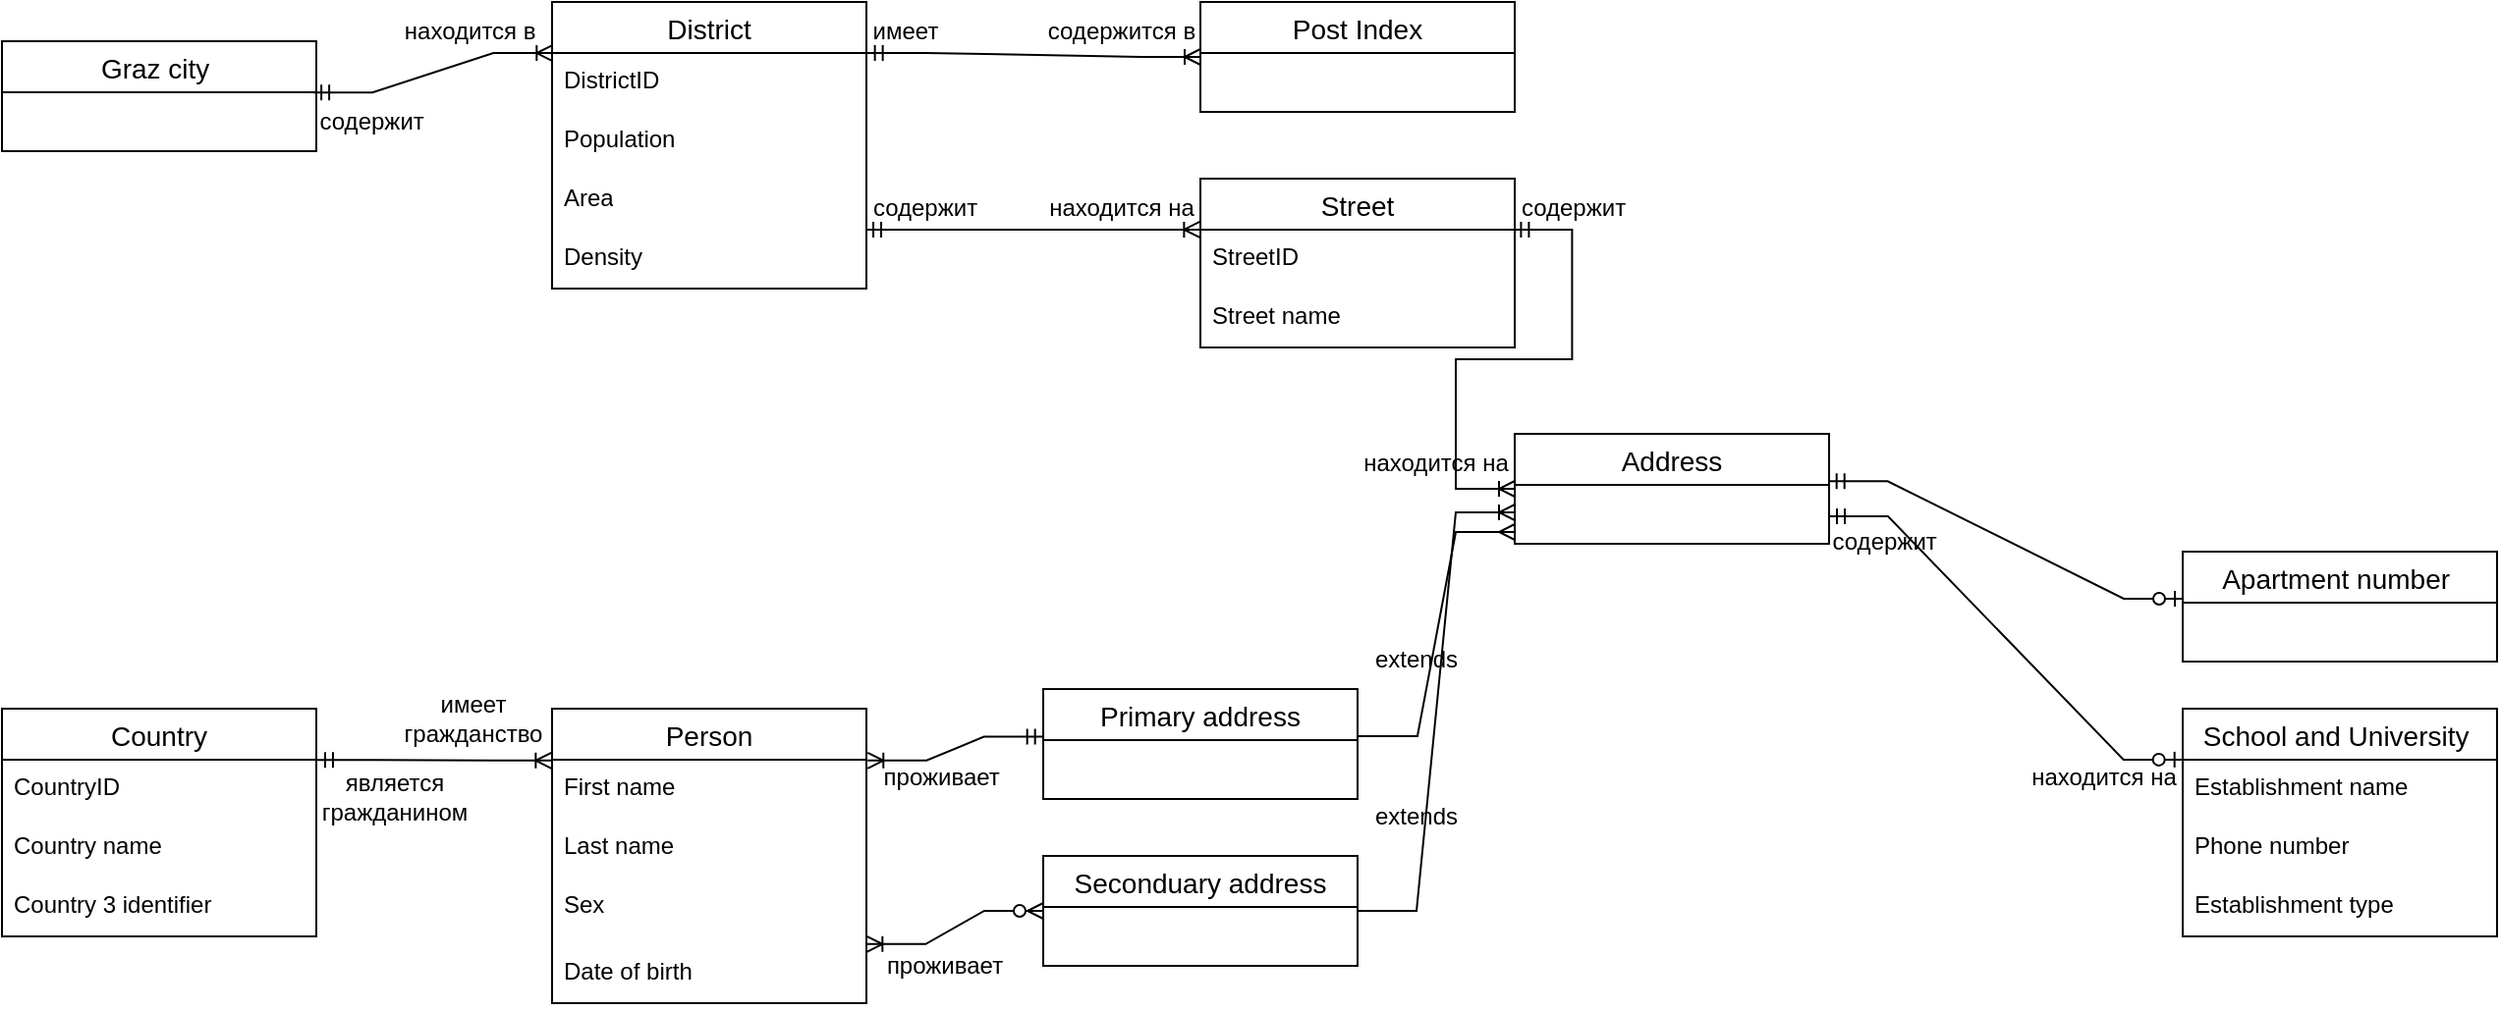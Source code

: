<mxfile version="22.1.2" type="device">
  <diagram id="R2lEEEUBdFMjLlhIrx00" name="Page-1">
    <mxGraphModel dx="1423" dy="329" grid="1" gridSize="10" guides="1" tooltips="1" connect="1" arrows="1" fold="1" page="1" pageScale="1" pageWidth="850" pageHeight="1100" math="0" shadow="0" extFonts="Permanent Marker^https://fonts.googleapis.com/css?family=Permanent+Marker">
      <root>
        <mxCell id="0" />
        <mxCell id="1" parent="0" />
        <mxCell id="wSDn43---LlVD-sOJfg0-11" value="District" style="swimlane;fontStyle=0;childLayout=stackLayout;horizontal=1;startSize=26;horizontalStack=0;resizeParent=1;resizeParentMax=0;resizeLast=0;collapsible=1;marginBottom=0;align=center;fontSize=14;" parent="1" vertex="1">
          <mxGeometry x="-210" y="120" width="160" height="146" as="geometry" />
        </mxCell>
        <mxCell id="wSDn43---LlVD-sOJfg0-12" value="DistrictID" style="text;strokeColor=none;fillColor=none;spacingLeft=4;spacingRight=4;overflow=hidden;rotatable=0;points=[[0,0.5],[1,0.5]];portConstraint=eastwest;fontSize=12;whiteSpace=wrap;html=1;" parent="wSDn43---LlVD-sOJfg0-11" vertex="1">
          <mxGeometry y="26" width="160" height="30" as="geometry" />
        </mxCell>
        <mxCell id="wSDn43---LlVD-sOJfg0-13" value="Population" style="text;strokeColor=none;fillColor=none;spacingLeft=4;spacingRight=4;overflow=hidden;rotatable=0;points=[[0,0.5],[1,0.5]];portConstraint=eastwest;fontSize=12;whiteSpace=wrap;html=1;" parent="wSDn43---LlVD-sOJfg0-11" vertex="1">
          <mxGeometry y="56" width="160" height="30" as="geometry" />
        </mxCell>
        <mxCell id="wSDn43---LlVD-sOJfg0-14" value="Area" style="text;strokeColor=none;fillColor=none;spacingLeft=4;spacingRight=4;overflow=hidden;rotatable=0;points=[[0,0.5],[1,0.5]];portConstraint=eastwest;fontSize=12;whiteSpace=wrap;html=1;" parent="wSDn43---LlVD-sOJfg0-11" vertex="1">
          <mxGeometry y="86" width="160" height="30" as="geometry" />
        </mxCell>
        <mxCell id="wSDn43---LlVD-sOJfg0-18" value="Density" style="text;strokeColor=none;fillColor=none;spacingLeft=4;spacingRight=4;overflow=hidden;rotatable=0;points=[[0,0.5],[1,0.5]];portConstraint=eastwest;fontSize=12;whiteSpace=wrap;html=1;" parent="wSDn43---LlVD-sOJfg0-11" vertex="1">
          <mxGeometry y="116" width="160" height="30" as="geometry" />
        </mxCell>
        <mxCell id="wSDn43---LlVD-sOJfg0-2" value="Graz city " style="swimlane;fontStyle=0;childLayout=stackLayout;horizontal=1;startSize=26;horizontalStack=0;resizeParent=1;resizeParentMax=0;resizeLast=0;collapsible=1;marginBottom=0;align=center;fontSize=14;" parent="1" vertex="1">
          <mxGeometry x="-490" y="140" width="160" height="56" as="geometry">
            <mxRectangle x="30" y="140" width="60" height="30" as="alternateBounds" />
          </mxGeometry>
        </mxCell>
        <mxCell id="wSDn43---LlVD-sOJfg0-17" value="" style="edgeStyle=entityRelationEdgeStyle;fontSize=12;html=1;endArrow=ERoneToMany;startArrow=ERmandOne;rounded=0;entryX=0.001;entryY=0.001;entryDx=0;entryDy=0;entryPerimeter=0;exitX=0.991;exitY=0.467;exitDx=0;exitDy=0;exitPerimeter=0;" parent="1" source="wSDn43---LlVD-sOJfg0-2" target="wSDn43---LlVD-sOJfg0-12" edge="1">
          <mxGeometry width="100" height="100" relative="1" as="geometry">
            <mxPoint y="166" as="sourcePoint" />
            <mxPoint x="320" y="180" as="targetPoint" />
          </mxGeometry>
        </mxCell>
        <mxCell id="wSDn43---LlVD-sOJfg0-19" value="" style="edgeStyle=entityRelationEdgeStyle;fontSize=12;html=1;endArrow=ERoneToMany;startArrow=ERmandOne;rounded=0;exitX=1.002;exitY=0;exitDx=0;exitDy=0;exitPerimeter=0;entryX=0;entryY=0.5;entryDx=0;entryDy=0;" parent="1" source="wSDn43---LlVD-sOJfg0-12" target="wSDn43---LlVD-sOJfg0-20" edge="1">
          <mxGeometry width="100" height="100" relative="1" as="geometry">
            <mxPoint x="330" y="240" as="sourcePoint" />
            <mxPoint x="400" y="166.12" as="targetPoint" />
          </mxGeometry>
        </mxCell>
        <mxCell id="wSDn43---LlVD-sOJfg0-20" value="Post Index" style="swimlane;fontStyle=0;childLayout=stackLayout;horizontal=1;startSize=26;horizontalStack=0;resizeParent=1;resizeParentMax=0;resizeLast=0;collapsible=1;marginBottom=0;align=center;fontSize=14;" parent="1" vertex="1">
          <mxGeometry x="120" y="120" width="160" height="56" as="geometry" />
        </mxCell>
        <mxCell id="wSDn43---LlVD-sOJfg0-28" value="" style="edgeStyle=entityRelationEdgeStyle;fontSize=12;html=1;endArrow=ERoneToMany;startArrow=ERmandOne;rounded=0;exitX=0.997;exitY=1.001;exitDx=0;exitDy=0;exitPerimeter=0;entryX=-0.002;entryY=-0.002;entryDx=0;entryDy=0;entryPerimeter=0;" parent="1" source="wSDn43---LlVD-sOJfg0-14" target="wSDn43---LlVD-sOJfg0-30" edge="1">
          <mxGeometry width="100" height="100" relative="1" as="geometry">
            <mxPoint x="360" y="270" as="sourcePoint" />
            <mxPoint x="460" y="170" as="targetPoint" />
          </mxGeometry>
        </mxCell>
        <mxCell id="wSDn43---LlVD-sOJfg0-29" value="Street" style="swimlane;fontStyle=0;childLayout=stackLayout;horizontal=1;startSize=26;horizontalStack=0;resizeParent=1;resizeParentMax=0;resizeLast=0;collapsible=1;marginBottom=0;align=center;fontSize=14;" parent="1" vertex="1">
          <mxGeometry x="120" y="210" width="160" height="86" as="geometry" />
        </mxCell>
        <mxCell id="wSDn43---LlVD-sOJfg0-30" value="StreetID" style="text;strokeColor=none;fillColor=none;spacingLeft=4;spacingRight=4;overflow=hidden;rotatable=0;points=[[0,0.5],[1,0.5]];portConstraint=eastwest;fontSize=12;whiteSpace=wrap;html=1;" parent="wSDn43---LlVD-sOJfg0-29" vertex="1">
          <mxGeometry y="26" width="160" height="30" as="geometry" />
        </mxCell>
        <mxCell id="wSDn43---LlVD-sOJfg0-31" value="Street name" style="text;strokeColor=none;fillColor=none;spacingLeft=4;spacingRight=4;overflow=hidden;rotatable=0;points=[[0,0.5],[1,0.5]];portConstraint=eastwest;fontSize=12;whiteSpace=wrap;html=1;" parent="wSDn43---LlVD-sOJfg0-29" vertex="1">
          <mxGeometry y="56" width="160" height="30" as="geometry" />
        </mxCell>
        <mxCell id="wSDn43---LlVD-sOJfg0-37" value="Address" style="swimlane;fontStyle=0;childLayout=stackLayout;horizontal=1;startSize=26;horizontalStack=0;resizeParent=1;resizeParentMax=0;resizeLast=0;collapsible=1;marginBottom=0;align=center;fontSize=14;" parent="1" vertex="1">
          <mxGeometry x="280" y="340" width="160" height="56" as="geometry" />
        </mxCell>
        <mxCell id="wSDn43---LlVD-sOJfg0-41" value="Apartment number " style="swimlane;fontStyle=0;childLayout=stackLayout;horizontal=1;startSize=26;horizontalStack=0;resizeParent=1;resizeParentMax=0;resizeLast=0;collapsible=1;marginBottom=0;align=center;fontSize=14;" parent="1" vertex="1">
          <mxGeometry x="620" y="400" width="160" height="56" as="geometry" />
        </mxCell>
        <mxCell id="wSDn43---LlVD-sOJfg0-45" value="School and University " style="swimlane;fontStyle=0;childLayout=stackLayout;horizontal=1;startSize=26;horizontalStack=0;resizeParent=1;resizeParentMax=0;resizeLast=0;collapsible=1;marginBottom=0;align=center;fontSize=14;" parent="1" vertex="1">
          <mxGeometry x="620" y="480" width="160" height="116" as="geometry" />
        </mxCell>
        <mxCell id="wSDn43---LlVD-sOJfg0-46" value="Establishment name" style="text;strokeColor=none;fillColor=none;spacingLeft=4;spacingRight=4;overflow=hidden;rotatable=0;points=[[0,0.5],[1,0.5]];portConstraint=eastwest;fontSize=12;whiteSpace=wrap;html=1;" parent="wSDn43---LlVD-sOJfg0-45" vertex="1">
          <mxGeometry y="26" width="160" height="30" as="geometry" />
        </mxCell>
        <mxCell id="wSDn43---LlVD-sOJfg0-47" value="Phone number" style="text;strokeColor=none;fillColor=none;spacingLeft=4;spacingRight=4;overflow=hidden;rotatable=0;points=[[0,0.5],[1,0.5]];portConstraint=eastwest;fontSize=12;whiteSpace=wrap;html=1;" parent="wSDn43---LlVD-sOJfg0-45" vertex="1">
          <mxGeometry y="56" width="160" height="30" as="geometry" />
        </mxCell>
        <mxCell id="wSDn43---LlVD-sOJfg0-48" value="Establishment type" style="text;strokeColor=none;fillColor=none;spacingLeft=4;spacingRight=4;overflow=hidden;rotatable=0;points=[[0,0.5],[1,0.5]];portConstraint=eastwest;fontSize=12;whiteSpace=wrap;html=1;" parent="wSDn43---LlVD-sOJfg0-45" vertex="1">
          <mxGeometry y="86" width="160" height="30" as="geometry" />
        </mxCell>
        <mxCell id="wSDn43---LlVD-sOJfg0-49" value="" style="edgeStyle=entityRelationEdgeStyle;fontSize=12;html=1;endArrow=ERoneToMany;startArrow=ERmandOne;rounded=0;exitX=0.995;exitY=-0.002;exitDx=0;exitDy=0;exitPerimeter=0;entryX=0;entryY=0.5;entryDx=0;entryDy=0;" parent="1" source="wSDn43---LlVD-sOJfg0-30" target="wSDn43---LlVD-sOJfg0-37" edge="1">
          <mxGeometry width="100" height="100" relative="1" as="geometry">
            <mxPoint x="590" y="290" as="sourcePoint" />
            <mxPoint x="400" y="440" as="targetPoint" />
          </mxGeometry>
        </mxCell>
        <mxCell id="wSDn43---LlVD-sOJfg0-50" value="" style="edgeStyle=entityRelationEdgeStyle;fontSize=12;html=1;endArrow=ERzeroToOne;startArrow=ERmandOne;rounded=0;exitX=0.999;exitY=0.431;exitDx=0;exitDy=0;exitPerimeter=0;" parent="1" source="wSDn43---LlVD-sOJfg0-37" edge="1">
          <mxGeometry width="100" height="100" relative="1" as="geometry">
            <mxPoint x="560" y="430" as="sourcePoint" />
            <mxPoint x="620" y="424" as="targetPoint" />
          </mxGeometry>
        </mxCell>
        <mxCell id="wSDn43---LlVD-sOJfg0-51" value="" style="edgeStyle=entityRelationEdgeStyle;fontSize=12;html=1;endArrow=ERzeroToOne;startArrow=ERmandOne;rounded=0;exitX=1;exitY=0.75;exitDx=0;exitDy=0;entryX=-0.001;entryY=-0.002;entryDx=0;entryDy=0;entryPerimeter=0;" parent="1" source="wSDn43---LlVD-sOJfg0-37" target="wSDn43---LlVD-sOJfg0-46" edge="1">
          <mxGeometry width="100" height="100" relative="1" as="geometry">
            <mxPoint x="570" y="460" as="sourcePoint" />
            <mxPoint x="670" y="500" as="targetPoint" />
          </mxGeometry>
        </mxCell>
        <mxCell id="wSDn43---LlVD-sOJfg0-54" value="Primary address" style="swimlane;fontStyle=0;childLayout=stackLayout;horizontal=1;startSize=26;horizontalStack=0;resizeParent=1;resizeParentMax=0;resizeLast=0;collapsible=1;marginBottom=0;align=center;fontSize=14;" parent="1" vertex="1">
          <mxGeometry x="40" y="470" width="160" height="56" as="geometry" />
        </mxCell>
        <mxCell id="wSDn43---LlVD-sOJfg0-58" value="Seconduary address" style="swimlane;fontStyle=0;childLayout=stackLayout;horizontal=1;startSize=26;horizontalStack=0;resizeParent=1;resizeParentMax=0;resizeLast=0;collapsible=1;marginBottom=0;align=center;fontSize=14;" parent="1" vertex="1">
          <mxGeometry x="40" y="555" width="160" height="56" as="geometry" />
        </mxCell>
        <mxCell id="wSDn43---LlVD-sOJfg0-62" value="Person" style="swimlane;fontStyle=0;childLayout=stackLayout;horizontal=1;startSize=26;horizontalStack=0;resizeParent=1;resizeParentMax=0;resizeLast=0;collapsible=1;marginBottom=0;align=center;fontSize=14;" parent="1" vertex="1">
          <mxGeometry x="-210" y="480" width="160" height="150" as="geometry" />
        </mxCell>
        <mxCell id="wSDn43---LlVD-sOJfg0-63" value="First name" style="text;strokeColor=none;fillColor=none;spacingLeft=4;spacingRight=4;overflow=hidden;rotatable=0;points=[[0,0.5],[1,0.5]];portConstraint=eastwest;fontSize=12;whiteSpace=wrap;html=1;" parent="wSDn43---LlVD-sOJfg0-62" vertex="1">
          <mxGeometry y="26" width="160" height="30" as="geometry" />
        </mxCell>
        <mxCell id="wSDn43---LlVD-sOJfg0-64" value="Last name&amp;nbsp;" style="text;strokeColor=none;fillColor=none;spacingLeft=4;spacingRight=4;overflow=hidden;rotatable=0;points=[[0,0.5],[1,0.5]];portConstraint=eastwest;fontSize=12;whiteSpace=wrap;html=1;" parent="wSDn43---LlVD-sOJfg0-62" vertex="1">
          <mxGeometry y="56" width="160" height="30" as="geometry" />
        </mxCell>
        <mxCell id="wSDn43---LlVD-sOJfg0-65" value="Sex" style="text;strokeColor=none;fillColor=none;spacingLeft=4;spacingRight=4;overflow=hidden;rotatable=0;points=[[0,0.5],[1,0.5]];portConstraint=eastwest;fontSize=12;whiteSpace=wrap;html=1;" parent="wSDn43---LlVD-sOJfg0-62" vertex="1">
          <mxGeometry y="86" width="160" height="34" as="geometry" />
        </mxCell>
        <mxCell id="wSDn43---LlVD-sOJfg0-71" value="Date of birth" style="text;strokeColor=none;fillColor=none;spacingLeft=4;spacingRight=4;overflow=hidden;rotatable=0;points=[[0,0.5],[1,0.5]];portConstraint=eastwest;fontSize=12;whiteSpace=wrap;html=1;" parent="wSDn43---LlVD-sOJfg0-62" vertex="1">
          <mxGeometry y="120" width="160" height="30" as="geometry" />
        </mxCell>
        <mxCell id="wSDn43---LlVD-sOJfg0-66" value="Country" style="swimlane;fontStyle=0;childLayout=stackLayout;horizontal=1;startSize=26;horizontalStack=0;resizeParent=1;resizeParentMax=0;resizeLast=0;collapsible=1;marginBottom=0;align=center;fontSize=14;" parent="1" vertex="1">
          <mxGeometry x="-490" y="480" width="160" height="116" as="geometry" />
        </mxCell>
        <mxCell id="wSDn43---LlVD-sOJfg0-67" value="CountryID" style="text;strokeColor=none;fillColor=none;spacingLeft=4;spacingRight=4;overflow=hidden;rotatable=0;points=[[0,0.5],[1,0.5]];portConstraint=eastwest;fontSize=12;whiteSpace=wrap;html=1;" parent="wSDn43---LlVD-sOJfg0-66" vertex="1">
          <mxGeometry y="26" width="160" height="30" as="geometry" />
        </mxCell>
        <mxCell id="wSDn43---LlVD-sOJfg0-68" value="Country name&amp;nbsp;" style="text;strokeColor=none;fillColor=none;spacingLeft=4;spacingRight=4;overflow=hidden;rotatable=0;points=[[0,0.5],[1,0.5]];portConstraint=eastwest;fontSize=12;whiteSpace=wrap;html=1;" parent="wSDn43---LlVD-sOJfg0-66" vertex="1">
          <mxGeometry y="56" width="160" height="30" as="geometry" />
        </mxCell>
        <mxCell id="wSDn43---LlVD-sOJfg0-69" value="Country 3 identifier" style="text;strokeColor=none;fillColor=none;spacingLeft=4;spacingRight=4;overflow=hidden;rotatable=0;points=[[0,0.5],[1,0.5]];portConstraint=eastwest;fontSize=12;whiteSpace=wrap;html=1;" parent="wSDn43---LlVD-sOJfg0-66" vertex="1">
          <mxGeometry y="86" width="160" height="30" as="geometry" />
        </mxCell>
        <mxCell id="wSDn43---LlVD-sOJfg0-70" value="" style="edgeStyle=entityRelationEdgeStyle;fontSize=12;html=1;endArrow=ERoneToMany;startArrow=ERmandOne;rounded=0;exitX=1.003;exitY=0.003;exitDx=0;exitDy=0;exitPerimeter=0;entryX=-0.002;entryY=0.013;entryDx=0;entryDy=0;entryPerimeter=0;" parent="1" source="wSDn43---LlVD-sOJfg0-67" target="wSDn43---LlVD-sOJfg0-63" edge="1">
          <mxGeometry width="100" height="100" relative="1" as="geometry">
            <mxPoint x="-250" y="610" as="sourcePoint" />
            <mxPoint x="-150" y="510" as="targetPoint" />
          </mxGeometry>
        </mxCell>
        <mxCell id="wSDn43---LlVD-sOJfg0-72" value="" style="edgeStyle=entityRelationEdgeStyle;fontSize=12;html=1;endArrow=ERoneToMany;startArrow=ERmandOne;rounded=0;entryX=1.004;entryY=0.013;entryDx=0;entryDy=0;entryPerimeter=0;exitX=-0.001;exitY=0.434;exitDx=0;exitDy=0;exitPerimeter=0;" parent="1" source="wSDn43---LlVD-sOJfg0-54" target="wSDn43---LlVD-sOJfg0-63" edge="1">
          <mxGeometry width="100" height="100" relative="1" as="geometry">
            <mxPoint x="100" y="520" as="sourcePoint" />
            <mxPoint x="-10" y="500" as="targetPoint" />
            <Array as="points">
              <mxPoint x="40" y="520" />
            </Array>
          </mxGeometry>
        </mxCell>
        <mxCell id="wSDn43---LlVD-sOJfg0-73" value="" style="edgeStyle=entityRelationEdgeStyle;fontSize=12;html=1;endArrow=ERoneToMany;startArrow=ERzeroToMany;rounded=0;entryX=1.001;entryY=0.998;entryDx=0;entryDy=0;entryPerimeter=0;exitX=0;exitY=0.5;exitDx=0;exitDy=0;" parent="1" source="wSDn43---LlVD-sOJfg0-58" target="wSDn43---LlVD-sOJfg0-65" edge="1">
          <mxGeometry width="100" height="100" relative="1" as="geometry">
            <mxPoint x="120" y="620" as="sourcePoint" />
            <mxPoint x="130" y="570" as="targetPoint" />
          </mxGeometry>
        </mxCell>
        <mxCell id="wSDn43---LlVD-sOJfg0-74" value="" style="edgeStyle=entityRelationEdgeStyle;fontSize=12;html=1;endArrow=ERmany;rounded=0;exitX=1.003;exitY=0.428;exitDx=0;exitDy=0;exitPerimeter=0;" parent="1" source="wSDn43---LlVD-sOJfg0-54" edge="1">
          <mxGeometry width="100" height="100" relative="1" as="geometry">
            <mxPoint x="280" y="510" as="sourcePoint" />
            <mxPoint x="280" y="390" as="targetPoint" />
            <Array as="points">
              <mxPoint x="380" y="500" />
            </Array>
          </mxGeometry>
        </mxCell>
        <mxCell id="wSDn43---LlVD-sOJfg0-75" value="" style="edgeStyle=entityRelationEdgeStyle;fontSize=12;html=1;endArrow=ERoneToMany;rounded=0;exitX=1;exitY=0.5;exitDx=0;exitDy=0;" parent="1" source="wSDn43---LlVD-sOJfg0-58" edge="1">
          <mxGeometry width="100" height="100" relative="1" as="geometry">
            <mxPoint x="290" y="520" as="sourcePoint" />
            <mxPoint x="280" y="380" as="targetPoint" />
          </mxGeometry>
        </mxCell>
        <mxCell id="A5nQV58cfdLyduFSZnPd-1" value="содержит&amp;nbsp;" style="text;html=1;strokeColor=none;fillColor=none;align=center;verticalAlign=middle;whiteSpace=wrap;rounded=0;" vertex="1" parent="1">
          <mxGeometry x="-330" y="166" width="60" height="30" as="geometry" />
        </mxCell>
        <mxCell id="A5nQV58cfdLyduFSZnPd-2" value="находится в&amp;nbsp;" style="text;html=1;strokeColor=none;fillColor=none;align=center;verticalAlign=middle;whiteSpace=wrap;rounded=0;strokeWidth=1;" vertex="1" parent="1">
          <mxGeometry x="-290" y="120" width="80" height="30" as="geometry" />
        </mxCell>
        <mxCell id="A5nQV58cfdLyduFSZnPd-3" value="имеет" style="text;html=1;strokeColor=none;fillColor=none;align=center;verticalAlign=middle;whiteSpace=wrap;rounded=0;" vertex="1" parent="1">
          <mxGeometry x="-60" y="120" width="60" height="30" as="geometry" />
        </mxCell>
        <mxCell id="A5nQV58cfdLyduFSZnPd-4" value="содержится в" style="text;html=1;strokeColor=none;fillColor=none;align=center;verticalAlign=middle;whiteSpace=wrap;rounded=0;" vertex="1" parent="1">
          <mxGeometry x="40" y="120" width="80" height="30" as="geometry" />
        </mxCell>
        <mxCell id="A5nQV58cfdLyduFSZnPd-6" value="содержит" style="text;html=1;strokeColor=none;fillColor=none;align=center;verticalAlign=middle;whiteSpace=wrap;rounded=0;" vertex="1" parent="1">
          <mxGeometry x="-50" y="210" width="60" height="30" as="geometry" />
        </mxCell>
        <mxCell id="A5nQV58cfdLyduFSZnPd-7" value="находится на" style="text;html=1;strokeColor=none;fillColor=none;align=center;verticalAlign=middle;whiteSpace=wrap;rounded=0;" vertex="1" parent="1">
          <mxGeometry x="40" y="210" width="80" height="30" as="geometry" />
        </mxCell>
        <mxCell id="A5nQV58cfdLyduFSZnPd-8" value="содержит" style="text;html=1;strokeColor=none;fillColor=none;align=center;verticalAlign=middle;whiteSpace=wrap;rounded=0;" vertex="1" parent="1">
          <mxGeometry x="280" y="210" width="60" height="30" as="geometry" />
        </mxCell>
        <mxCell id="A5nQV58cfdLyduFSZnPd-10" value="находится на" style="text;html=1;strokeColor=none;fillColor=none;align=center;verticalAlign=middle;whiteSpace=wrap;rounded=0;" vertex="1" parent="1">
          <mxGeometry x="200" y="340" width="80" height="30" as="geometry" />
        </mxCell>
        <mxCell id="A5nQV58cfdLyduFSZnPd-11" value="содержит&amp;nbsp;" style="text;html=1;strokeColor=none;fillColor=none;align=center;verticalAlign=middle;whiteSpace=wrap;rounded=0;" vertex="1" parent="1">
          <mxGeometry x="440" y="380" width="60" height="30" as="geometry" />
        </mxCell>
        <mxCell id="A5nQV58cfdLyduFSZnPd-13" value="находится на" style="text;html=1;strokeColor=none;fillColor=none;align=center;verticalAlign=middle;whiteSpace=wrap;rounded=0;" vertex="1" parent="1">
          <mxGeometry x="540" y="500" width="80" height="30" as="geometry" />
        </mxCell>
        <mxCell id="A5nQV58cfdLyduFSZnPd-14" value="является гражданином" style="text;html=1;strokeColor=none;fillColor=none;align=center;verticalAlign=middle;whiteSpace=wrap;rounded=0;" vertex="1" parent="1">
          <mxGeometry x="-320" y="510" width="60" height="30" as="geometry" />
        </mxCell>
        <mxCell id="A5nQV58cfdLyduFSZnPd-15" value="имеет гражданство" style="text;html=1;strokeColor=none;fillColor=none;align=center;verticalAlign=middle;whiteSpace=wrap;rounded=0;" vertex="1" parent="1">
          <mxGeometry x="-280" y="470" width="60" height="30" as="geometry" />
        </mxCell>
        <mxCell id="A5nQV58cfdLyduFSZnPd-16" value="проживает" style="text;html=1;strokeColor=none;fillColor=none;align=center;verticalAlign=middle;whiteSpace=wrap;rounded=0;" vertex="1" parent="1">
          <mxGeometry x="-40" y="596" width="60" height="30" as="geometry" />
        </mxCell>
        <mxCell id="A5nQV58cfdLyduFSZnPd-17" value="проживает&amp;nbsp;" style="text;html=1;strokeColor=none;fillColor=none;align=center;verticalAlign=middle;whiteSpace=wrap;rounded=0;" vertex="1" parent="1">
          <mxGeometry x="-40" y="500" width="60" height="30" as="geometry" />
        </mxCell>
        <mxCell id="A5nQV58cfdLyduFSZnPd-19" value="extends" style="text;html=1;strokeColor=none;fillColor=none;align=center;verticalAlign=middle;whiteSpace=wrap;rounded=0;" vertex="1" parent="1">
          <mxGeometry x="200" y="440" width="60" height="30" as="geometry" />
        </mxCell>
        <mxCell id="A5nQV58cfdLyduFSZnPd-20" value="extends" style="text;html=1;strokeColor=none;fillColor=none;align=center;verticalAlign=middle;whiteSpace=wrap;rounded=0;" vertex="1" parent="1">
          <mxGeometry x="200" y="520" width="60" height="30" as="geometry" />
        </mxCell>
      </root>
    </mxGraphModel>
  </diagram>
</mxfile>
